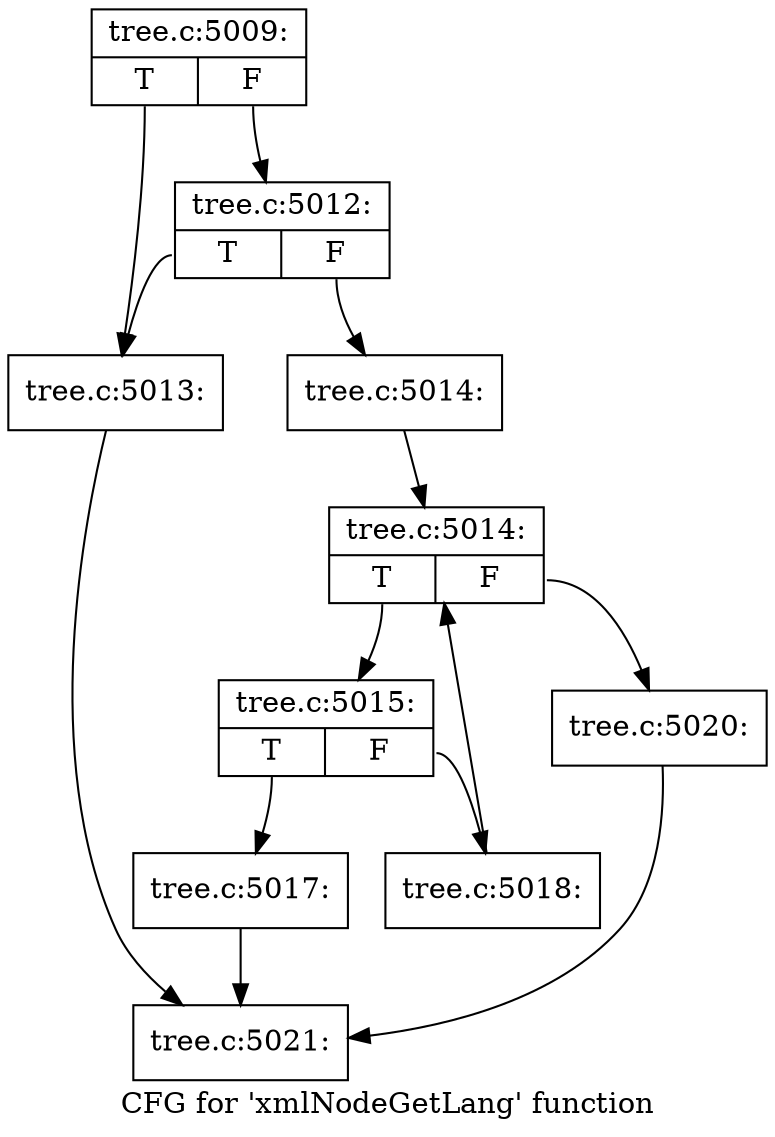 digraph "CFG for 'xmlNodeGetLang' function" {
	label="CFG for 'xmlNodeGetLang' function";

	Node0x451c150 [shape=record,label="{tree.c:5009:|{<s0>T|<s1>F}}"];
	Node0x451c150:s0 -> Node0x451db90;
	Node0x451c150:s1 -> Node0x451da30;
	Node0x451da30 [shape=record,label="{tree.c:5012:|{<s0>T|<s1>F}}"];
	Node0x451da30:s0 -> Node0x451db90;
	Node0x451da30:s1 -> Node0x451dae0;
	Node0x451db90 [shape=record,label="{tree.c:5013:}"];
	Node0x451db90 -> Node0x451c4c0;
	Node0x451dae0 [shape=record,label="{tree.c:5014:}"];
	Node0x451dae0 -> Node0x451f910;
	Node0x451f910 [shape=record,label="{tree.c:5014:|{<s0>T|<s1>F}}"];
	Node0x451f910:s0 -> Node0x451fd00;
	Node0x451f910:s1 -> Node0x451fb30;
	Node0x451fd00 [shape=record,label="{tree.c:5015:|{<s0>T|<s1>F}}"];
	Node0x451fd00:s0 -> Node0x4521720;
	Node0x451fd00:s1 -> Node0x4521ae0;
	Node0x4521720 [shape=record,label="{tree.c:5017:}"];
	Node0x4521720 -> Node0x451c4c0;
	Node0x4521ae0 [shape=record,label="{tree.c:5018:}"];
	Node0x4521ae0 -> Node0x451f910;
	Node0x451fb30 [shape=record,label="{tree.c:5020:}"];
	Node0x451fb30 -> Node0x451c4c0;
	Node0x451c4c0 [shape=record,label="{tree.c:5021:}"];
}
